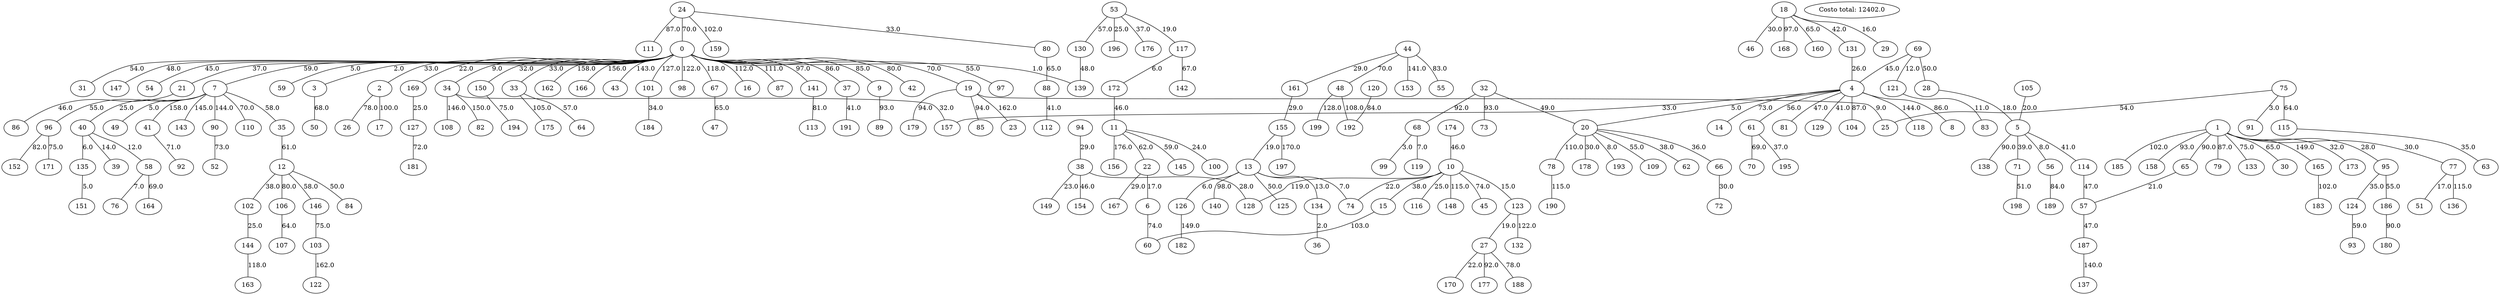 strict graph {
24;
80;
Costo_Total [label="Costo total: 12402.0"];
159;
111;
0;
88;
112;
94;
38;
174;
10;
44;
161;
153;
55;
48;
155;
13;
197;
1;
95;
173;
77;
165;
185;
158;
65;
79;
133;
30;
186;
124;
53;
117;
196;
130;
176;
142;
7;
40;
49;
41;
143;
90;
110;
35;
96;
12;
18;
29;
46;
168;
160;
131;
172;
11;
59;
139;
3;
2;
169;
34;
150;
33;
162;
166;
43;
101;
98;
67;
16;
87;
141;
37;
9;
42;
19;
97;
31;
147;
54;
21;
23;
128;
149;
154;
126;
182;
69;
121;
28;
4;
104;
123;
116;
74;
148;
45;
15;
27;
170;
177;
188;
108;
100;
156;
22;
145;
183;
175;
106;
107;
32;
73;
68;
20;
78;
190;
134;
140;
125;
157;
118;
8;
14;
61;
81;
129;
105;
5;
146;
84;
102;
36;
51;
89;
167;
6;
136;
58;
76;
164;
135;
39;
127;
181;
199;
17;
26;
119;
99;
151;
93;
60;
180;
152;
171;
113;
178;
193;
109;
62;
66;
83;
50;
92;
56;
138;
114;
71;
198;
57;
187;
189;
70;
52;
75;
91;
115;
25;
72;
191;
137;
144;
103;
122;
132;
82;
195;
64;
120;
192;
194;
179;
85;
63;
86;
163;
184;
47;
24 -- 80 [weight=33.0, label=33.0];
24 -- 159 [weight=102.0, label=102.0];
24 -- 111 [weight=87.0, label=87.0];
24 -- 0 [weight=70.0, label=70.0];
80 -- 88 [weight=65.0, label=65.0];
0 -- 7 [weight=59.0, label=59.0];
0 -- 59 [weight=5.0, label=5.0];
0 -- 139 [weight=1.0, label=1.0];
0 -- 3 [weight=2.0, label=2.0];
0 -- 2 [weight=33.0, label=33.0];
0 -- 169 [weight=22.0, label=22.0];
0 -- 34 [weight=9.0, label=9.0];
0 -- 150 [weight=32.0, label=32.0];
0 -- 33 [weight=33.0, label=33.0];
0 -- 162 [weight=158.0, label=158.0];
0 -- 166 [weight=156.0, label=156.0];
0 -- 43 [weight=143.0, label=143.0];
0 -- 101 [weight=127.0, label=127.0];
0 -- 98 [weight=122.0, label=122.0];
0 -- 67 [weight=118.0, label=118.0];
0 -- 16 [weight=112.0, label=112.0];
0 -- 87 [weight=111.0, label=111.0];
0 -- 141 [weight=97.0, label=97.0];
0 -- 37 [weight=86.0, label=86.0];
0 -- 9 [weight=85.0, label=85.0];
0 -- 42 [weight=80.0, label=80.0];
0 -- 19 [weight=70.0, label=70.0];
0 -- 97 [weight=55.0, label=55.0];
0 -- 31 [weight=54.0, label=54.0];
0 -- 147 [weight=48.0, label=48.0];
0 -- 54 [weight=45.0, label=45.0];
0 -- 21 [weight=37.0, label=37.0];
88 -- 112 [weight=41.0, label=41.0];
94 -- 38 [weight=29.0, label=29.0];
38 -- 128 [weight=28.0, label=28.0];
38 -- 149 [weight=23.0, label=23.0];
38 -- 154 [weight=46.0, label=46.0];
174 -- 10 [weight=46.0, label=46.0];
10 -- 123 [weight=15.0, label=15.0];
10 -- 116 [weight=25.0, label=25.0];
10 -- 74 [weight=22.0, label=22.0];
10 -- 128 [weight=119.0, label=119.0];
10 -- 148 [weight=115.0, label=115.0];
10 -- 45 [weight=74.0, label=74.0];
10 -- 15 [weight=38.0, label=38.0];
44 -- 161 [weight=29.0, label=29.0];
44 -- 153 [weight=141.0, label=141.0];
44 -- 55 [weight=83.0, label=83.0];
44 -- 48 [weight=70.0, label=70.0];
161 -- 155 [weight=29.0, label=29.0];
48 -- 199 [weight=128.0, label=128.0];
48 -- 192 [weight=108.0, label=108.0];
155 -- 13 [weight=19.0, label=19.0];
155 -- 197 [weight=170.0, label=170.0];
13 -- 126 [weight=6.0, label=6.0];
13 -- 74 [weight=7.0, label=7.0];
13 -- 134 [weight=13.0, label=13.0];
13 -- 140 [weight=98.0, label=98.0];
13 -- 125 [weight=50.0, label=50.0];
1 -- 95 [weight=28.0, label=28.0];
1 -- 173 [weight=32.0, label=32.0];
1 -- 77 [weight=30.0, label=30.0];
1 -- 165 [weight=149.0, label=149.0];
1 -- 185 [weight=102.0, label=102.0];
1 -- 158 [weight=93.0, label=93.0];
1 -- 65 [weight=90.0, label=90.0];
1 -- 79 [weight=87.0, label=87.0];
1 -- 133 [weight=75.0, label=75.0];
1 -- 30 [weight=65.0, label=65.0];
95 -- 186 [weight=55.0, label=55.0];
95 -- 124 [weight=35.0, label=35.0];
77 -- 51 [weight=17.0, label=17.0];
77 -- 136 [weight=115.0, label=115.0];
165 -- 183 [weight=102.0, label=102.0];
65 -- 57 [weight=21.0, label=21.0];
186 -- 180 [weight=90.0, label=90.0];
124 -- 93 [weight=59.0, label=59.0];
53 -- 117 [weight=19.0, label=19.0];
53 -- 196 [weight=25.0, label=25.0];
53 -- 130 [weight=57.0, label=57.0];
53 -- 176 [weight=37.0, label=37.0];
117 -- 142 [weight=67.0, label=67.0];
117 -- 172 [weight=6.0, label=6.0];
130 -- 139 [weight=48.0, label=48.0];
7 -- 40 [weight=25.0, label=25.0];
7 -- 49 [weight=5.0, label=5.0];
7 -- 41 [weight=158.0, label=158.0];
7 -- 143 [weight=145.0, label=145.0];
7 -- 90 [weight=144.0, label=144.0];
7 -- 110 [weight=70.0, label=70.0];
7 -- 35 [weight=58.0, label=58.0];
7 -- 96 [weight=55.0, label=55.0];
40 -- 58 [weight=12.0, label=12.0];
40 -- 135 [weight=6.0, label=6.0];
40 -- 39 [weight=14.0, label=14.0];
41 -- 92 [weight=71.0, label=71.0];
90 -- 52 [weight=73.0, label=73.0];
35 -- 12 [weight=61.0, label=61.0];
96 -- 152 [weight=82.0, label=82.0];
96 -- 171 [weight=75.0, label=75.0];
12 -- 106 [weight=80.0, label=80.0];
12 -- 146 [weight=58.0, label=58.0];
12 -- 84 [weight=50.0, label=50.0];
12 -- 102 [weight=38.0, label=38.0];
18 -- 29 [weight=16.0, label=16.0];
18 -- 46 [weight=30.0, label=30.0];
18 -- 168 [weight=97.0, label=97.0];
18 -- 160 [weight=65.0, label=65.0];
18 -- 131 [weight=42.0, label=42.0];
131 -- 4 [weight=26.0, label=26.0];
172 -- 11 [weight=46.0, label=46.0];
11 -- 100 [weight=24.0, label=24.0];
11 -- 156 [weight=176.0, label=176.0];
11 -- 22 [weight=62.0, label=62.0];
11 -- 145 [weight=59.0, label=59.0];
3 -- 50 [weight=68.0, label=68.0];
2 -- 17 [weight=100.0, label=100.0];
2 -- 26 [weight=78.0, label=78.0];
169 -- 127 [weight=25.0, label=25.0];
34 -- 108 [weight=146.0, label=146.0];
34 -- 157 [weight=32.0, label=32.0];
34 -- 82 [weight=150.0, label=150.0];
150 -- 194 [weight=75.0, label=75.0];
33 -- 175 [weight=105.0, label=105.0];
33 -- 64 [weight=57.0, label=57.0];
101 -- 184 [weight=34.0, label=34.0];
67 -- 47 [weight=65.0, label=65.0];
141 -- 113 [weight=81.0, label=81.0];
37 -- 191 [weight=41.0, label=41.0];
9 -- 89 [weight=93.0, label=93.0];
19 -- 23 [weight=162.0, label=162.0];
19 -- 25 [weight=9.0, label=9.0];
19 -- 179 [weight=94.0, label=94.0];
19 -- 85 [weight=94.0, label=94.0];
21 -- 86 [weight=46.0, label=46.0];
126 -- 182 [weight=149.0, label=149.0];
69 -- 121 [weight=12.0, label=12.0];
69 -- 28 [weight=50.0, label=50.0];
69 -- 4 [weight=45.0, label=45.0];
121 -- 83 [weight=11.0, label=11.0];
28 -- 5 [weight=18.0, label=18.0];
4 -- 104 [weight=87.0, label=87.0];
4 -- 20 [weight=5.0, label=5.0];
4 -- 157 [weight=33.0, label=33.0];
4 -- 118 [weight=144.0, label=144.0];
4 -- 8 [weight=86.0, label=86.0];
4 -- 14 [weight=73.0, label=73.0];
4 -- 61 [weight=56.0, label=56.0];
4 -- 81 [weight=47.0, label=47.0];
4 -- 129 [weight=41.0, label=41.0];
123 -- 27 [weight=19.0, label=19.0];
123 -- 132 [weight=122.0, label=122.0];
15 -- 60 [weight=103.0, label=103.0];
27 -- 170 [weight=22.0, label=22.0];
27 -- 177 [weight=92.0, label=92.0];
27 -- 188 [weight=78.0, label=78.0];
22 -- 167 [weight=29.0, label=29.0];
22 -- 6 [weight=17.0, label=17.0];
106 -- 107 [weight=64.0, label=64.0];
32 -- 73 [weight=93.0, label=93.0];
32 -- 68 [weight=92.0, label=92.0];
32 -- 20 [weight=49.0, label=49.0];
68 -- 119 [weight=7.0, label=7.0];
68 -- 99 [weight=3.0, label=3.0];
20 -- 78 [weight=110.0, label=110.0];
20 -- 178 [weight=30.0, label=30.0];
20 -- 193 [weight=8.0, label=8.0];
20 -- 109 [weight=55.0, label=55.0];
20 -- 62 [weight=38.0, label=38.0];
20 -- 66 [weight=36.0, label=36.0];
78 -- 190 [weight=115.0, label=115.0];
134 -- 36 [weight=2.0, label=2.0];
61 -- 70 [weight=69.0, label=69.0];
61 -- 195 [weight=37.0, label=37.0];
105 -- 5 [weight=20.0, label=20.0];
5 -- 56 [weight=8.0, label=8.0];
5 -- 138 [weight=90.0, label=90.0];
5 -- 114 [weight=41.0, label=41.0];
5 -- 71 [weight=39.0, label=39.0];
146 -- 103 [weight=75.0, label=75.0];
102 -- 144 [weight=25.0, label=25.0];
6 -- 60 [weight=74.0, label=74.0];
58 -- 76 [weight=7.0, label=7.0];
58 -- 164 [weight=69.0, label=69.0];
135 -- 151 [weight=5.0, label=5.0];
127 -- 181 [weight=72.0, label=72.0];
66 -- 72 [weight=30.0, label=30.0];
56 -- 189 [weight=84.0, label=84.0];
114 -- 57 [weight=47.0, label=47.0];
71 -- 198 [weight=51.0, label=51.0];
57 -- 187 [weight=47.0, label=47.0];
187 -- 137 [weight=140.0, label=140.0];
75 -- 91 [weight=3.0, label=3.0];
75 -- 115 [weight=64.0, label=64.0];
75 -- 25 [weight=54.0, label=54.0];
115 -- 63 [weight=35.0, label=35.0];
144 -- 163 [weight=118.0, label=118.0];
103 -- 122 [weight=162.0, label=162.0];
120 -- 192 [weight=84.0, label=84.0];
}

